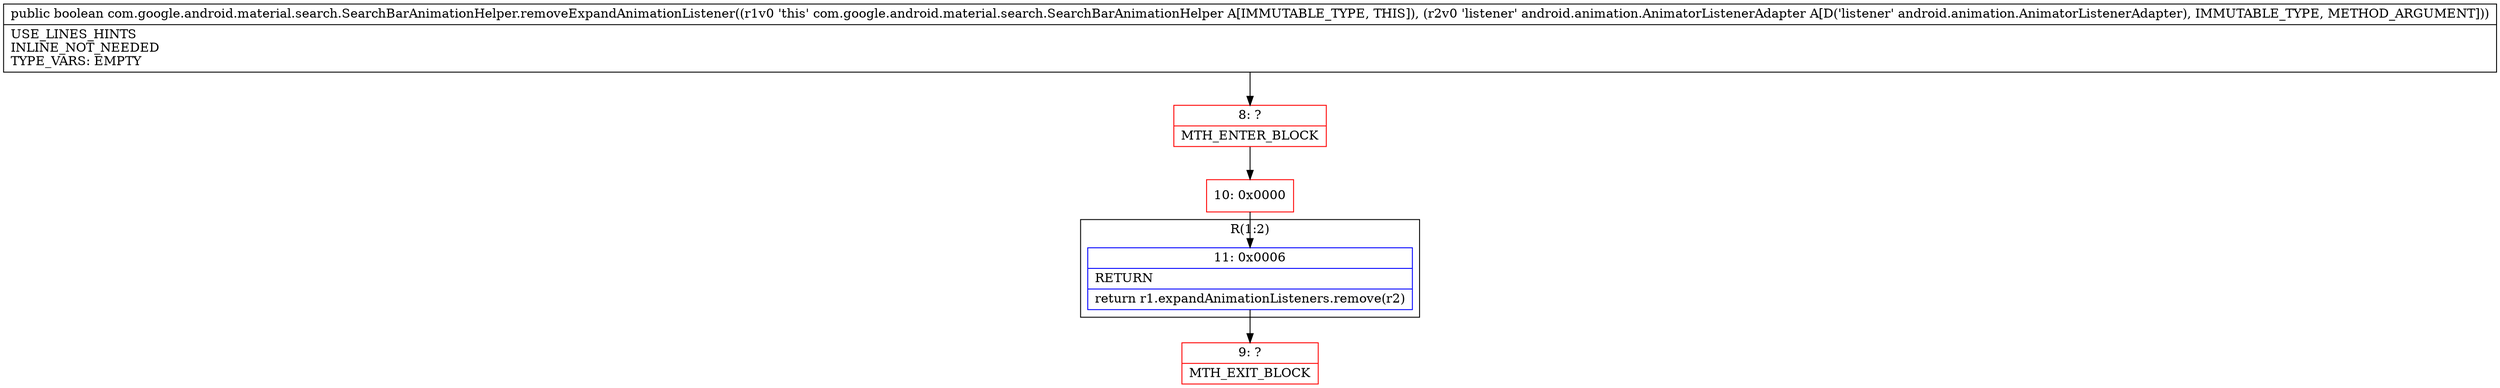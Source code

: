 digraph "CFG forcom.google.android.material.search.SearchBarAnimationHelper.removeExpandAnimationListener(Landroid\/animation\/AnimatorListenerAdapter;)Z" {
subgraph cluster_Region_1831814037 {
label = "R(1:2)";
node [shape=record,color=blue];
Node_11 [shape=record,label="{11\:\ 0x0006|RETURN\l|return r1.expandAnimationListeners.remove(r2)\l}"];
}
Node_8 [shape=record,color=red,label="{8\:\ ?|MTH_ENTER_BLOCK\l}"];
Node_10 [shape=record,color=red,label="{10\:\ 0x0000}"];
Node_9 [shape=record,color=red,label="{9\:\ ?|MTH_EXIT_BLOCK\l}"];
MethodNode[shape=record,label="{public boolean com.google.android.material.search.SearchBarAnimationHelper.removeExpandAnimationListener((r1v0 'this' com.google.android.material.search.SearchBarAnimationHelper A[IMMUTABLE_TYPE, THIS]), (r2v0 'listener' android.animation.AnimatorListenerAdapter A[D('listener' android.animation.AnimatorListenerAdapter), IMMUTABLE_TYPE, METHOD_ARGUMENT]))  | USE_LINES_HINTS\lINLINE_NOT_NEEDED\lTYPE_VARS: EMPTY\l}"];
MethodNode -> Node_8;Node_11 -> Node_9;
Node_8 -> Node_10;
Node_10 -> Node_11;
}

